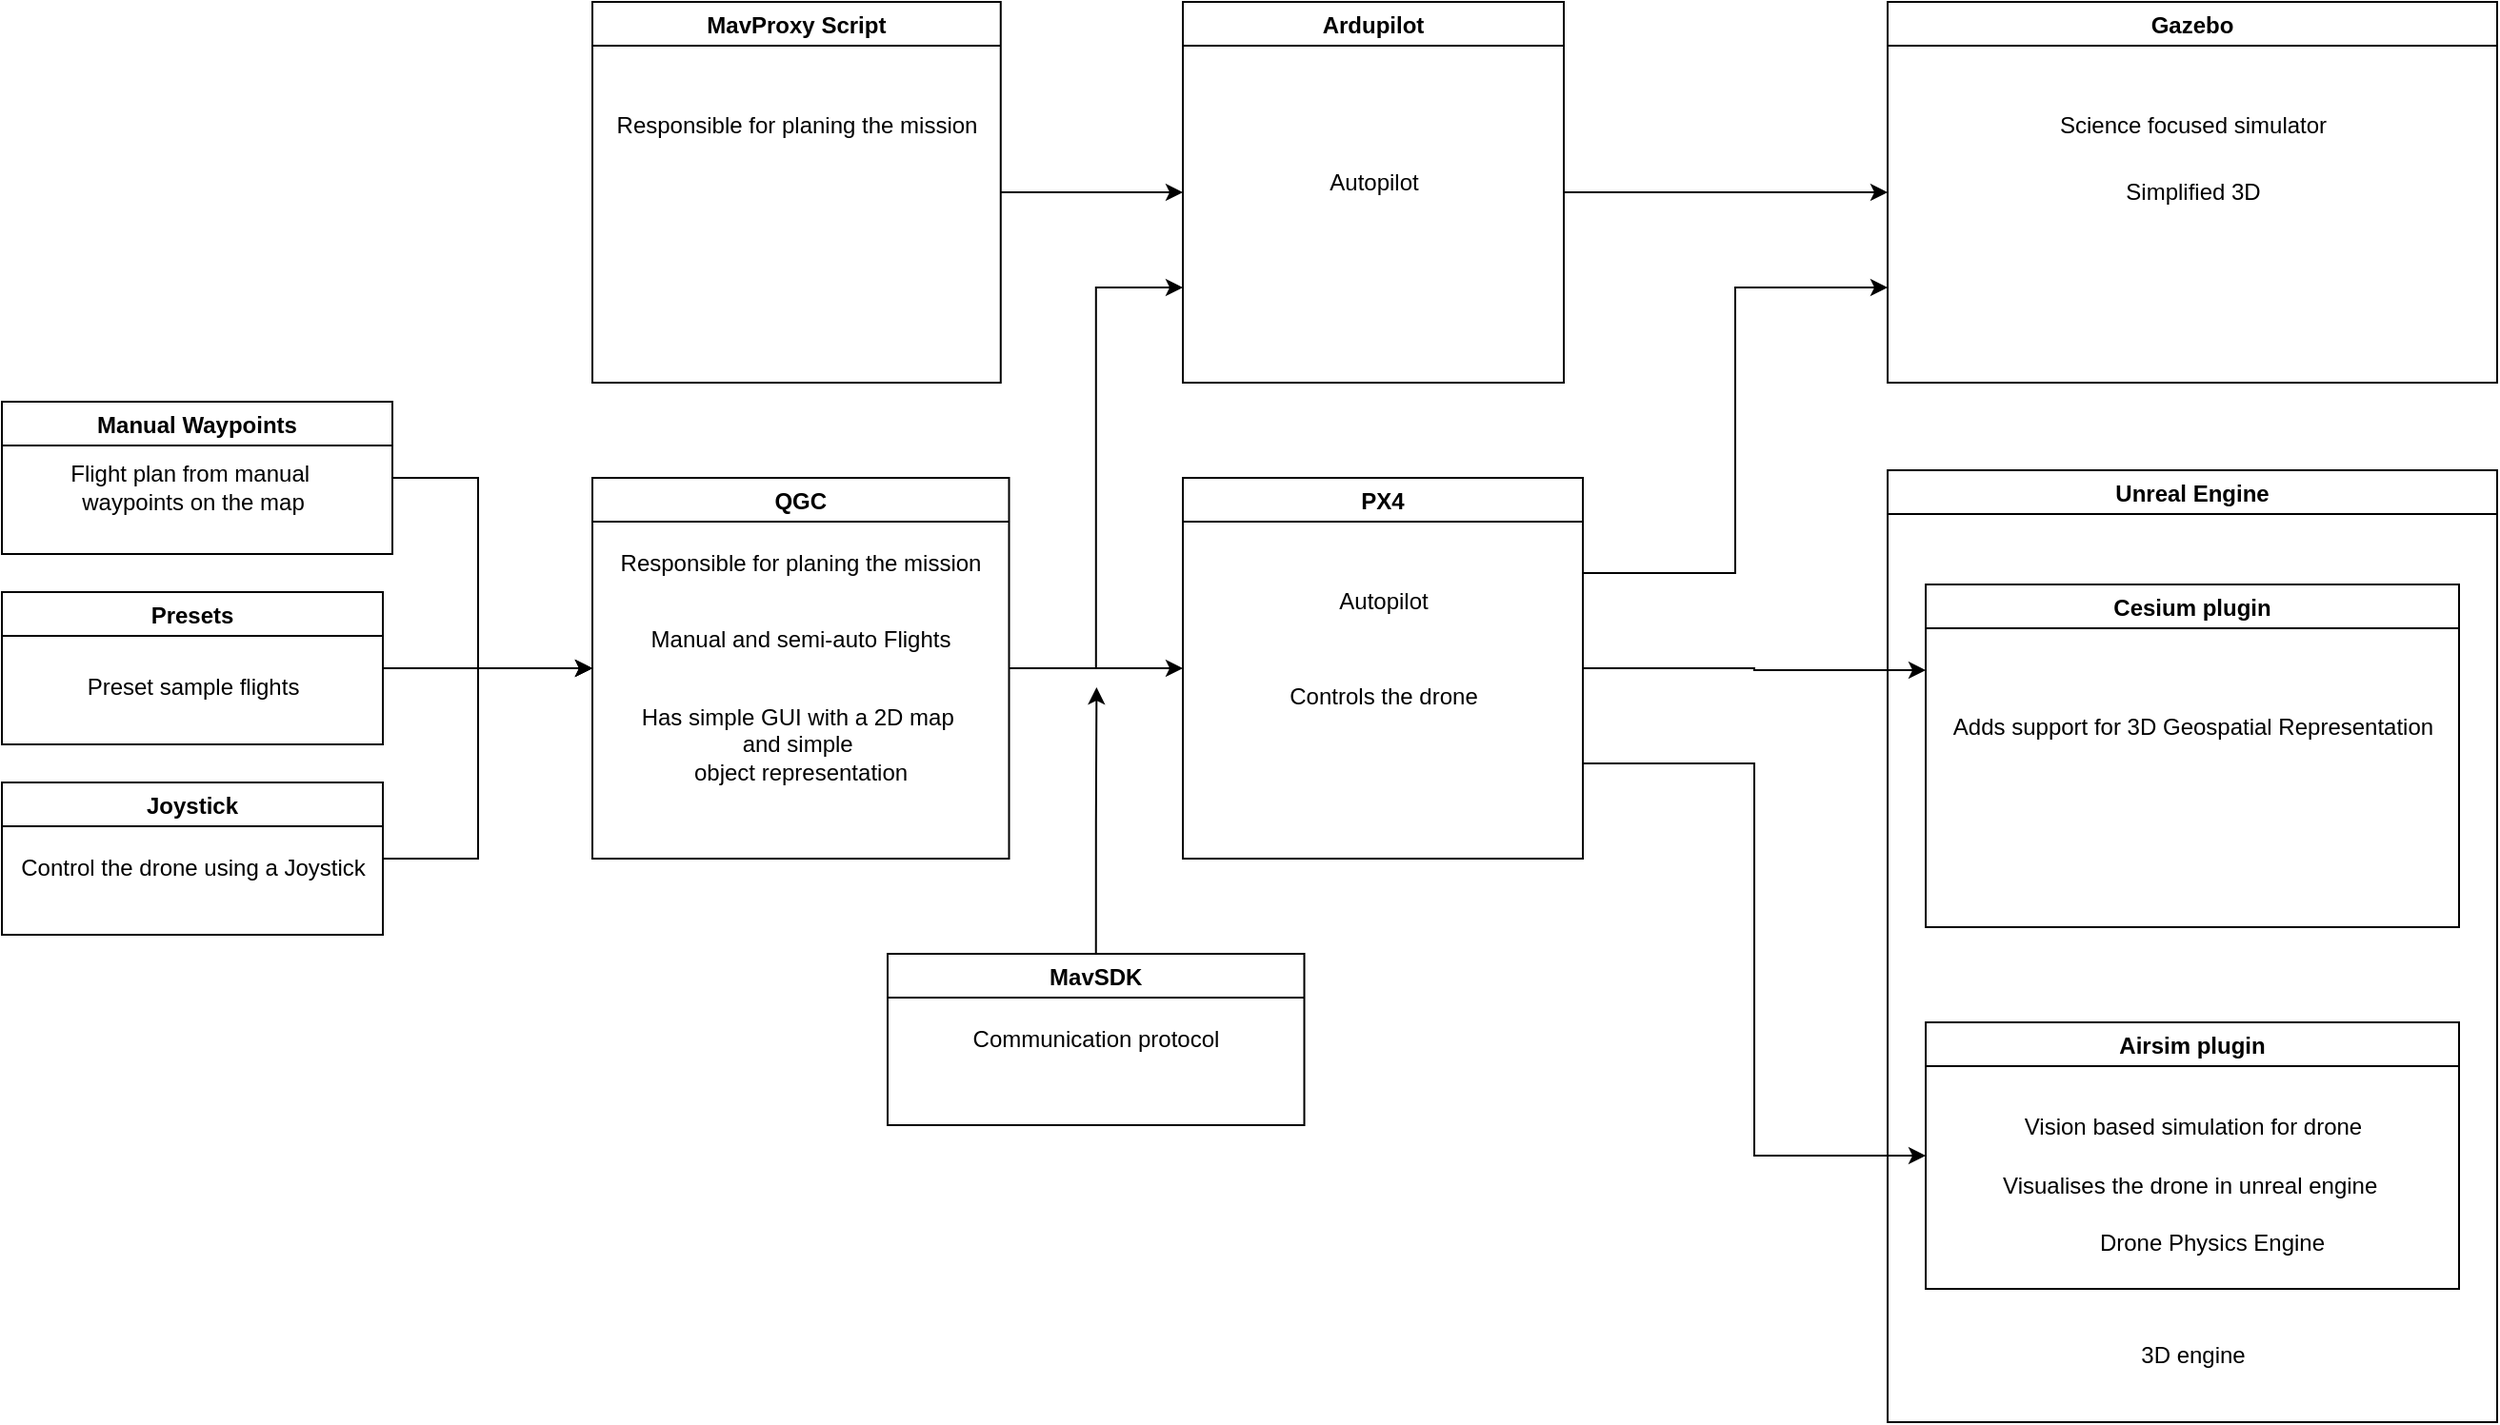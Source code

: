 <mxfile version="24.5.4" type="github">
  <diagram name="Page-1" id="Ev9KHV8LbVD18_9U95kE">
    <mxGraphModel dx="1283" dy="865" grid="1" gridSize="10" guides="1" tooltips="1" connect="1" arrows="1" fold="1" page="1" pageScale="1" pageWidth="2339" pageHeight="3300" math="0" shadow="0">
      <root>
        <mxCell id="0" />
        <mxCell id="1" parent="0" />
        <mxCell id="Jraj2u1gfLjr0mIL1iTk-15" style="edgeStyle=orthogonalEdgeStyle;rounded=0;orthogonalLoop=1;jettySize=auto;html=1;exitX=1;exitY=0.5;exitDx=0;exitDy=0;entryX=0;entryY=0.5;entryDx=0;entryDy=0;" edge="1" parent="1" source="Jraj2u1gfLjr0mIL1iTk-1" target="Jraj2u1gfLjr0mIL1iTk-2">
          <mxGeometry relative="1" as="geometry" />
        </mxCell>
        <mxCell id="Jraj2u1gfLjr0mIL1iTk-52" style="edgeStyle=orthogonalEdgeStyle;rounded=0;orthogonalLoop=1;jettySize=auto;html=1;exitX=1;exitY=0.5;exitDx=0;exitDy=0;entryX=0;entryY=0.75;entryDx=0;entryDy=0;" edge="1" parent="1" source="Jraj2u1gfLjr0mIL1iTk-1" target="Jraj2u1gfLjr0mIL1iTk-7">
          <mxGeometry relative="1" as="geometry" />
        </mxCell>
        <mxCell id="Jraj2u1gfLjr0mIL1iTk-1" value="QGC" style="swimlane;" vertex="1" parent="1">
          <mxGeometry x="370" y="520" width="218.75" height="200" as="geometry" />
        </mxCell>
        <mxCell id="Jraj2u1gfLjr0mIL1iTk-22" value="Responsible for planing the mission" style="text;html=1;align=center;verticalAlign=middle;resizable=0;points=[];autosize=1;strokeColor=none;fillColor=none;" vertex="1" parent="Jraj2u1gfLjr0mIL1iTk-1">
          <mxGeometry x="4.38" y="30" width="210" height="30" as="geometry" />
        </mxCell>
        <mxCell id="Jraj2u1gfLjr0mIL1iTk-23" value="Manual and semi-auto Flights" style="text;html=1;align=center;verticalAlign=middle;resizable=0;points=[];autosize=1;strokeColor=none;fillColor=none;" vertex="1" parent="Jraj2u1gfLjr0mIL1iTk-1">
          <mxGeometry x="19.38" y="70" width="180" height="30" as="geometry" />
        </mxCell>
        <mxCell id="Jraj2u1gfLjr0mIL1iTk-24" value="Has simple GUI with a 2D map&amp;nbsp;&lt;div&gt;and simple&amp;nbsp;&lt;div&gt;object representation&lt;/div&gt;&lt;/div&gt;" style="text;html=1;align=center;verticalAlign=middle;resizable=0;points=[];autosize=1;strokeColor=none;fillColor=none;" vertex="1" parent="Jraj2u1gfLjr0mIL1iTk-1">
          <mxGeometry x="14.38" y="110" width="190" height="60" as="geometry" />
        </mxCell>
        <mxCell id="Jraj2u1gfLjr0mIL1iTk-35" style="edgeStyle=orthogonalEdgeStyle;rounded=0;orthogonalLoop=1;jettySize=auto;html=1;exitX=1;exitY=0.75;exitDx=0;exitDy=0;entryX=0;entryY=0.5;entryDx=0;entryDy=0;" edge="1" parent="1" source="Jraj2u1gfLjr0mIL1iTk-2" target="Jraj2u1gfLjr0mIL1iTk-4">
          <mxGeometry relative="1" as="geometry" />
        </mxCell>
        <mxCell id="Jraj2u1gfLjr0mIL1iTk-53" style="edgeStyle=orthogonalEdgeStyle;rounded=0;orthogonalLoop=1;jettySize=auto;html=1;exitX=1;exitY=0.25;exitDx=0;exitDy=0;entryX=0;entryY=0.75;entryDx=0;entryDy=0;" edge="1" parent="1" source="Jraj2u1gfLjr0mIL1iTk-2" target="Jraj2u1gfLjr0mIL1iTk-5">
          <mxGeometry relative="1" as="geometry" />
        </mxCell>
        <mxCell id="Jraj2u1gfLjr0mIL1iTk-55" style="edgeStyle=orthogonalEdgeStyle;rounded=0;orthogonalLoop=1;jettySize=auto;html=1;exitX=1;exitY=0.5;exitDx=0;exitDy=0;entryX=0;entryY=0.25;entryDx=0;entryDy=0;" edge="1" parent="1" source="Jraj2u1gfLjr0mIL1iTk-2" target="Jraj2u1gfLjr0mIL1iTk-6">
          <mxGeometry relative="1" as="geometry" />
        </mxCell>
        <mxCell id="Jraj2u1gfLjr0mIL1iTk-2" value="PX4" style="swimlane;" vertex="1" parent="1">
          <mxGeometry x="680" y="520" width="210" height="200" as="geometry" />
        </mxCell>
        <mxCell id="Jraj2u1gfLjr0mIL1iTk-25" value="Autopilot" style="text;html=1;align=center;verticalAlign=middle;resizable=0;points=[];autosize=1;strokeColor=none;fillColor=none;" vertex="1" parent="Jraj2u1gfLjr0mIL1iTk-2">
          <mxGeometry x="70" y="50" width="70" height="30" as="geometry" />
        </mxCell>
        <mxCell id="Jraj2u1gfLjr0mIL1iTk-47" value="Controls the drone" style="text;html=1;align=center;verticalAlign=middle;resizable=0;points=[];autosize=1;strokeColor=none;fillColor=none;" vertex="1" parent="Jraj2u1gfLjr0mIL1iTk-2">
          <mxGeometry x="45" y="100" width="120" height="30" as="geometry" />
        </mxCell>
        <mxCell id="Jraj2u1gfLjr0mIL1iTk-5" value="Gazebo" style="swimlane;" vertex="1" parent="1">
          <mxGeometry x="1050" y="270" width="320" height="200" as="geometry" />
        </mxCell>
        <mxCell id="Jraj2u1gfLjr0mIL1iTk-31" value="Science focused simulator" style="text;html=1;align=center;verticalAlign=middle;resizable=0;points=[];autosize=1;strokeColor=none;fillColor=none;" vertex="1" parent="Jraj2u1gfLjr0mIL1iTk-5">
          <mxGeometry x="80" y="50" width="160" height="30" as="geometry" />
        </mxCell>
        <mxCell id="Jraj2u1gfLjr0mIL1iTk-32" value="Simplified 3D" style="text;html=1;align=center;verticalAlign=middle;resizable=0;points=[];autosize=1;strokeColor=none;fillColor=none;" vertex="1" parent="Jraj2u1gfLjr0mIL1iTk-5">
          <mxGeometry x="115" y="85" width="90" height="30" as="geometry" />
        </mxCell>
        <mxCell id="Jraj2u1gfLjr0mIL1iTk-16" style="edgeStyle=orthogonalEdgeStyle;rounded=0;orthogonalLoop=1;jettySize=auto;html=1;exitX=1;exitY=0.5;exitDx=0;exitDy=0;entryX=0;entryY=0.5;entryDx=0;entryDy=0;" edge="1" parent="1" source="Jraj2u1gfLjr0mIL1iTk-7" target="Jraj2u1gfLjr0mIL1iTk-5">
          <mxGeometry relative="1" as="geometry" />
        </mxCell>
        <mxCell id="Jraj2u1gfLjr0mIL1iTk-7" value="Ardupilot" style="swimlane;" vertex="1" parent="1">
          <mxGeometry x="680" y="270" width="200" height="200" as="geometry" />
        </mxCell>
        <mxCell id="Jraj2u1gfLjr0mIL1iTk-29" value="Autopilot" style="text;html=1;align=center;verticalAlign=middle;resizable=0;points=[];autosize=1;strokeColor=none;fillColor=none;" vertex="1" parent="Jraj2u1gfLjr0mIL1iTk-7">
          <mxGeometry x="65" y="80" width="70" height="30" as="geometry" />
        </mxCell>
        <mxCell id="Jraj2u1gfLjr0mIL1iTk-13" style="edgeStyle=orthogonalEdgeStyle;rounded=0;orthogonalLoop=1;jettySize=auto;html=1;exitX=1;exitY=0.5;exitDx=0;exitDy=0;entryX=0;entryY=0.5;entryDx=0;entryDy=0;" edge="1" parent="1" source="Jraj2u1gfLjr0mIL1iTk-8" target="Jraj2u1gfLjr0mIL1iTk-7">
          <mxGeometry relative="1" as="geometry" />
        </mxCell>
        <mxCell id="Jraj2u1gfLjr0mIL1iTk-8" value="MavProxy Script" style="swimlane;" vertex="1" parent="1">
          <mxGeometry x="370" y="270" width="214.38" height="200" as="geometry" />
        </mxCell>
        <mxCell id="Jraj2u1gfLjr0mIL1iTk-48" value="Responsible for planing the mission" style="text;html=1;align=center;verticalAlign=middle;resizable=0;points=[];autosize=1;strokeColor=none;fillColor=none;" vertex="1" parent="Jraj2u1gfLjr0mIL1iTk-8">
          <mxGeometry x="2.19" y="50" width="210" height="30" as="geometry" />
        </mxCell>
        <mxCell id="Jraj2u1gfLjr0mIL1iTk-9" value="Unreal Engine" style="swimlane;" vertex="1" parent="1">
          <mxGeometry x="1050" y="516" width="320" height="500" as="geometry" />
        </mxCell>
        <mxCell id="Jraj2u1gfLjr0mIL1iTk-6" value="Cesium plugin" style="swimlane;" vertex="1" parent="Jraj2u1gfLjr0mIL1iTk-9">
          <mxGeometry x="20" y="60" width="280" height="180" as="geometry" />
        </mxCell>
        <mxCell id="Jraj2u1gfLjr0mIL1iTk-38" value="Adds support for 3D Geospatial Representation" style="text;html=1;align=center;verticalAlign=middle;resizable=0;points=[];autosize=1;strokeColor=none;fillColor=none;" vertex="1" parent="Jraj2u1gfLjr0mIL1iTk-6">
          <mxGeometry y="60" width="280" height="30" as="geometry" />
        </mxCell>
        <mxCell id="Jraj2u1gfLjr0mIL1iTk-4" value="Airsim plugin" style="swimlane;" vertex="1" parent="Jraj2u1gfLjr0mIL1iTk-9">
          <mxGeometry x="20" y="290" width="280" height="140" as="geometry" />
        </mxCell>
        <mxCell id="Jraj2u1gfLjr0mIL1iTk-33" value="Vision based simulation for drone" style="text;html=1;align=center;verticalAlign=middle;resizable=0;points=[];autosize=1;strokeColor=none;fillColor=none;" vertex="1" parent="Jraj2u1gfLjr0mIL1iTk-4">
          <mxGeometry x="40" y="40" width="200" height="30" as="geometry" />
        </mxCell>
        <mxCell id="Jraj2u1gfLjr0mIL1iTk-34" value="Visualises the drone in unreal engine&amp;nbsp;" style="text;html=1;align=center;verticalAlign=middle;resizable=0;points=[];autosize=1;strokeColor=none;fillColor=none;" vertex="1" parent="Jraj2u1gfLjr0mIL1iTk-4">
          <mxGeometry x="30" y="71" width="220" height="30" as="geometry" />
        </mxCell>
        <mxCell id="Jraj2u1gfLjr0mIL1iTk-39" value="Drone Physics Engine" style="text;html=1;align=center;verticalAlign=middle;resizable=0;points=[];autosize=1;strokeColor=none;fillColor=none;" vertex="1" parent="Jraj2u1gfLjr0mIL1iTk-4">
          <mxGeometry x="80" y="101" width="140" height="30" as="geometry" />
        </mxCell>
        <mxCell id="Jraj2u1gfLjr0mIL1iTk-36" value="3D engine" style="text;html=1;align=center;verticalAlign=middle;resizable=0;points=[];autosize=1;strokeColor=none;fillColor=none;" vertex="1" parent="Jraj2u1gfLjr0mIL1iTk-9">
          <mxGeometry x="120" y="450" width="80" height="30" as="geometry" />
        </mxCell>
        <mxCell id="Jraj2u1gfLjr0mIL1iTk-27" style="edgeStyle=orthogonalEdgeStyle;rounded=0;orthogonalLoop=1;jettySize=auto;html=1;" edge="1" parent="1" source="Jraj2u1gfLjr0mIL1iTk-11">
          <mxGeometry relative="1" as="geometry">
            <mxPoint x="370" y="620" as="targetPoint" />
            <Array as="points">
              <mxPoint x="310" y="520" />
              <mxPoint x="310" y="620" />
            </Array>
          </mxGeometry>
        </mxCell>
        <mxCell id="Jraj2u1gfLjr0mIL1iTk-11" value="Manual Waypoints" style="swimlane;" vertex="1" parent="1">
          <mxGeometry x="60" y="480" width="205" height="80" as="geometry" />
        </mxCell>
        <mxCell id="Jraj2u1gfLjr0mIL1iTk-49" value="Flight plan from manual&amp;nbsp;&lt;div&gt;waypoints on the map&lt;/div&gt;" style="text;html=1;align=center;verticalAlign=middle;resizable=0;points=[];autosize=1;strokeColor=none;fillColor=none;" vertex="1" parent="Jraj2u1gfLjr0mIL1iTk-11">
          <mxGeometry x="25" y="25" width="150" height="40" as="geometry" />
        </mxCell>
        <mxCell id="Jraj2u1gfLjr0mIL1iTk-28" style="edgeStyle=orthogonalEdgeStyle;rounded=0;orthogonalLoop=1;jettySize=auto;html=1;exitX=1;exitY=0.5;exitDx=0;exitDy=0;entryX=0;entryY=0.5;entryDx=0;entryDy=0;" edge="1" parent="1" source="Jraj2u1gfLjr0mIL1iTk-12" target="Jraj2u1gfLjr0mIL1iTk-1">
          <mxGeometry relative="1" as="geometry">
            <Array as="points">
              <mxPoint x="310" y="720" />
              <mxPoint x="310" y="620" />
            </Array>
          </mxGeometry>
        </mxCell>
        <mxCell id="Jraj2u1gfLjr0mIL1iTk-12" value="Joystick" style="swimlane;" vertex="1" parent="1">
          <mxGeometry x="60" y="680" width="200" height="80" as="geometry" />
        </mxCell>
        <mxCell id="Jraj2u1gfLjr0mIL1iTk-51" value="Control the drone using a Joystick" style="text;html=1;align=center;verticalAlign=middle;resizable=0;points=[];autosize=1;strokeColor=none;fillColor=none;" vertex="1" parent="Jraj2u1gfLjr0mIL1iTk-12">
          <mxGeometry y="30" width="200" height="30" as="geometry" />
        </mxCell>
        <mxCell id="Jraj2u1gfLjr0mIL1iTk-26" style="edgeStyle=orthogonalEdgeStyle;rounded=0;orthogonalLoop=1;jettySize=auto;html=1;entryX=0;entryY=0.5;entryDx=0;entryDy=0;" edge="1" parent="1" source="Jraj2u1gfLjr0mIL1iTk-14" target="Jraj2u1gfLjr0mIL1iTk-1">
          <mxGeometry relative="1" as="geometry" />
        </mxCell>
        <mxCell id="Jraj2u1gfLjr0mIL1iTk-14" value="Presets" style="swimlane;" vertex="1" parent="1">
          <mxGeometry x="60" y="580" width="200" height="80" as="geometry" />
        </mxCell>
        <mxCell id="Jraj2u1gfLjr0mIL1iTk-50" value="Preset sample flights" style="text;html=1;align=center;verticalAlign=middle;resizable=0;points=[];autosize=1;strokeColor=none;fillColor=none;" vertex="1" parent="Jraj2u1gfLjr0mIL1iTk-14">
          <mxGeometry x="35" y="35" width="130" height="30" as="geometry" />
        </mxCell>
        <mxCell id="Jraj2u1gfLjr0mIL1iTk-45" style="edgeStyle=orthogonalEdgeStyle;rounded=0;orthogonalLoop=1;jettySize=auto;html=1;exitX=0.5;exitY=0;exitDx=0;exitDy=0;" edge="1" parent="1" source="Jraj2u1gfLjr0mIL1iTk-41">
          <mxGeometry relative="1" as="geometry">
            <mxPoint x="634.692" y="630" as="targetPoint" />
          </mxGeometry>
        </mxCell>
        <mxCell id="Jraj2u1gfLjr0mIL1iTk-41" value="MavSDK" style="swimlane;" vertex="1" parent="1">
          <mxGeometry x="525" y="770" width="218.75" height="90" as="geometry" />
        </mxCell>
        <mxCell id="Jraj2u1gfLjr0mIL1iTk-42" value="Communication protocol" style="text;html=1;align=center;verticalAlign=middle;resizable=0;points=[];autosize=1;strokeColor=none;fillColor=none;" vertex="1" parent="Jraj2u1gfLjr0mIL1iTk-41">
          <mxGeometry x="34.38" y="30" width="150" height="30" as="geometry" />
        </mxCell>
      </root>
    </mxGraphModel>
  </diagram>
</mxfile>
